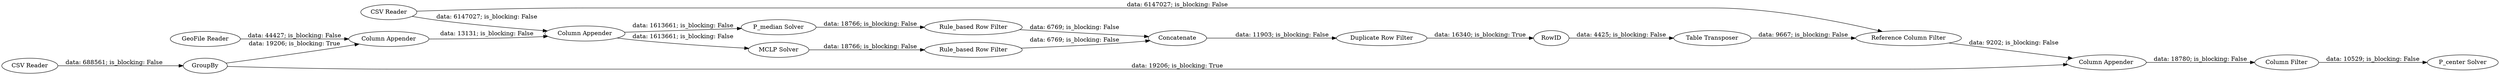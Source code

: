 digraph {
	"-5468694069169550872_3" [label="CSV Reader"]
	"-5468694069169550872_5" [label="Column Appender"]
	"-5468694069169550872_2" [label="CSV Reader"]
	"-5468694069169550872_8" [label="Rule_based Row Filter"]
	"-5468694069169550872_10" [label=Concatenate]
	"-5468694069169550872_9" [label="Rule_based Row Filter"]
	"-5468694069169550872_15" [label="Column Appender"]
	"-5468694069169550872_4" [label=GroupBy]
	"-5468694069169550872_16" [label="Column Filter"]
	"-5468694069169550872_14" [label="Reference Column Filter"]
	"-5468694069169550872_20" [label="Column Appender"]
	"-5468694069169550872_13" [label="Table Transposer"]
	"-5468694069169550872_17" [label="P_center Solver"]
	"-5468694069169550872_18" [label="P_median Solver"]
	"-5468694069169550872_21" [label="MCLP Solver"]
	"-5468694069169550872_11" [label="Duplicate Row Filter"]
	"-5468694069169550872_1" [label="GeoFile Reader"]
	"-5468694069169550872_12" [label=RowID]
	"-5468694069169550872_3" -> "-5468694069169550872_20" [label="data: 6147027; is_blocking: False"]
	"-5468694069169550872_9" -> "-5468694069169550872_10" [label="data: 6769; is_blocking: False"]
	"-5468694069169550872_10" -> "-5468694069169550872_11" [label="data: 11903; is_blocking: False"]
	"-5468694069169550872_13" -> "-5468694069169550872_14" [label="data: 9667; is_blocking: False"]
	"-5468694069169550872_3" -> "-5468694069169550872_14" [label="data: 6147027; is_blocking: False"]
	"-5468694069169550872_21" -> "-5468694069169550872_9" [label="data: 18766; is_blocking: False"]
	"-5468694069169550872_11" -> "-5468694069169550872_12" [label="data: 16340; is_blocking: True"]
	"-5468694069169550872_12" -> "-5468694069169550872_13" [label="data: 4425; is_blocking: False"]
	"-5468694069169550872_1" -> "-5468694069169550872_5" [label="data: 44427; is_blocking: False"]
	"-5468694069169550872_4" -> "-5468694069169550872_15" [label="data: 19206; is_blocking: True"]
	"-5468694069169550872_4" -> "-5468694069169550872_5" [label="data: 19206; is_blocking: True"]
	"-5468694069169550872_5" -> "-5468694069169550872_20" [label="data: 13131; is_blocking: False"]
	"-5468694069169550872_16" -> "-5468694069169550872_17" [label="data: 10529; is_blocking: False"]
	"-5468694069169550872_15" -> "-5468694069169550872_16" [label="data: 18780; is_blocking: False"]
	"-5468694069169550872_8" -> "-5468694069169550872_10" [label="data: 6769; is_blocking: False"]
	"-5468694069169550872_20" -> "-5468694069169550872_18" [label="data: 1613661; is_blocking: False"]
	"-5468694069169550872_2" -> "-5468694069169550872_4" [label="data: 688561; is_blocking: False"]
	"-5468694069169550872_14" -> "-5468694069169550872_15" [label="data: 9202; is_blocking: False"]
	"-5468694069169550872_18" -> "-5468694069169550872_8" [label="data: 18766; is_blocking: False"]
	"-5468694069169550872_20" -> "-5468694069169550872_21" [label="data: 1613661; is_blocking: False"]
	rankdir=LR
}
